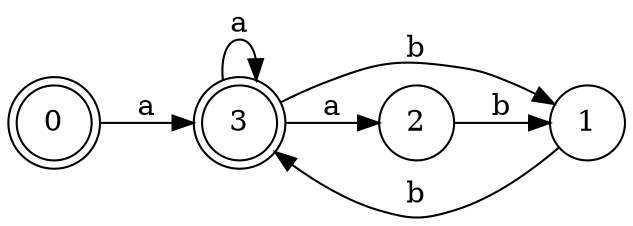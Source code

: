 digraph G {
node[shape=circle];rankdir=LR;0->3[label=a];0[shape=doublecircle];3->3[label=a];3[shape=doublecircle];3->1[label=b];3[shape=doublecircle];1->3[label=b];3->2[label=a];3[shape=doublecircle];2->1[label=b];}

